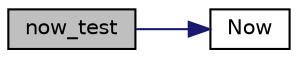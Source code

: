 digraph "now_test"
{
  edge [fontname="Helvetica",fontsize="10",labelfontname="Helvetica",labelfontsize="10"];
  node [fontname="Helvetica",fontsize="10",shape=record];
  rankdir="LR";
  Node1 [label="now_test",height=0.2,width=0.4,color="black", fillcolor="grey75", style="filled", fontcolor="black"];
  Node1 -> Node2 [color="midnightblue",fontsize="10",style="solid",fontname="Helvetica"];
  Node2 [label="Now",height=0.2,width=0.4,color="black", fillcolor="white", style="filled",URL="$os_8c.html#af421581f2b3d36a5ac9a205e035ae172"];
}
